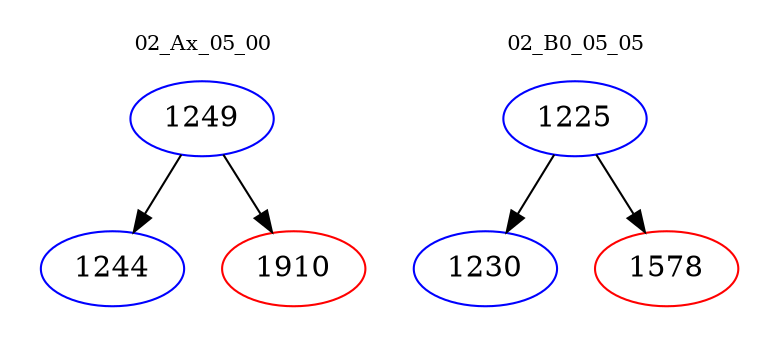 digraph{
subgraph cluster_0 {
color = white
label = "02_Ax_05_00";
fontsize=10;
T0_1249 [label="1249", color="blue"]
T0_1249 -> T0_1244 [color="black"]
T0_1244 [label="1244", color="blue"]
T0_1249 -> T0_1910 [color="black"]
T0_1910 [label="1910", color="red"]
}
subgraph cluster_1 {
color = white
label = "02_B0_05_05";
fontsize=10;
T1_1225 [label="1225", color="blue"]
T1_1225 -> T1_1230 [color="black"]
T1_1230 [label="1230", color="blue"]
T1_1225 -> T1_1578 [color="black"]
T1_1578 [label="1578", color="red"]
}
}
